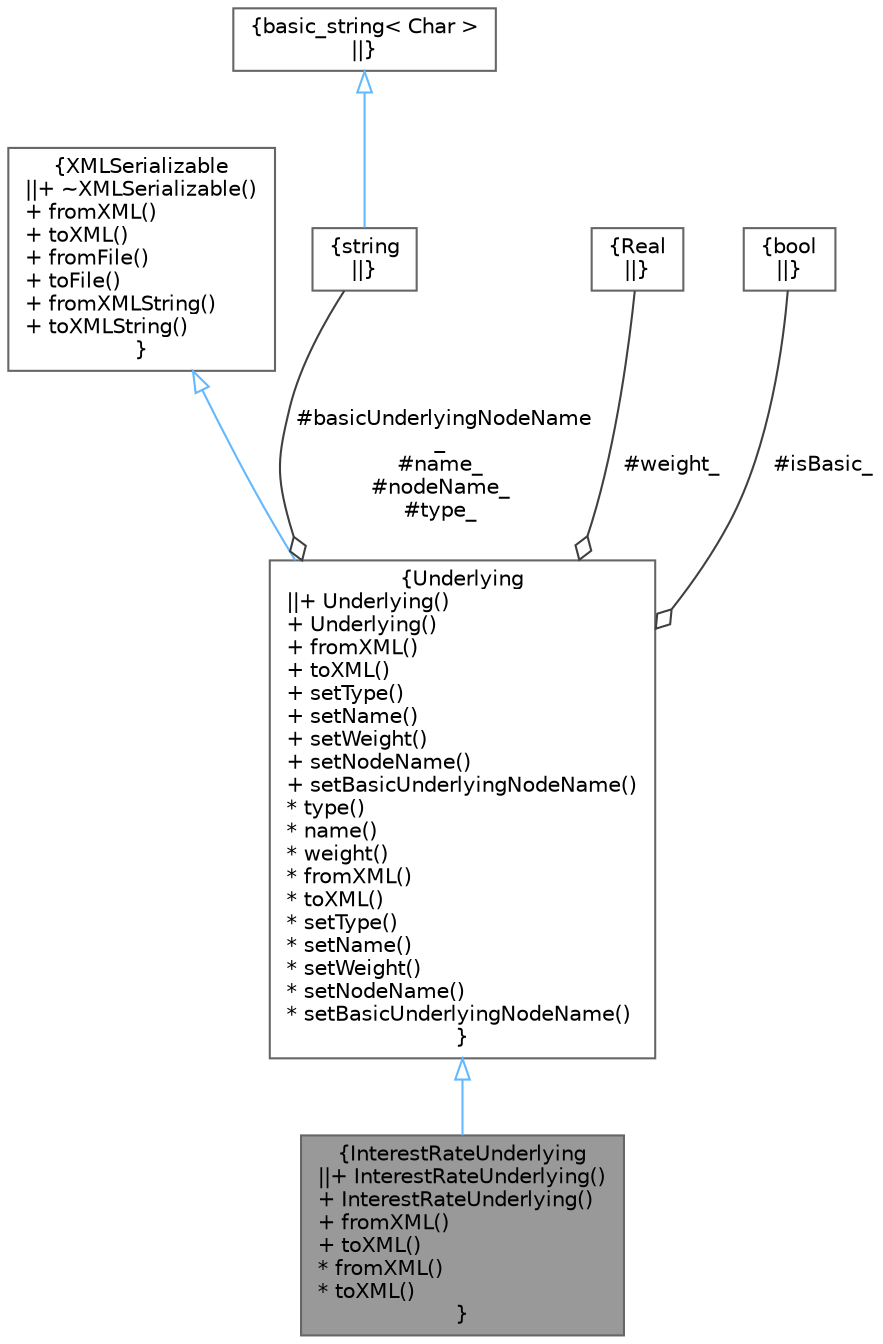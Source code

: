 digraph "InterestRateUnderlying"
{
 // INTERACTIVE_SVG=YES
 // LATEX_PDF_SIZE
  bgcolor="transparent";
  edge [fontname=Helvetica,fontsize=10,labelfontname=Helvetica,labelfontsize=10];
  node [fontname=Helvetica,fontsize=10,shape=box,height=0.2,width=0.4];
  Node1 [label="{InterestRateUnderlying\n||+ InterestRateUnderlying()\l+ InterestRateUnderlying()\l+ fromXML()\l+ toXML()\l* fromXML()\l* toXML()\l}",height=0.2,width=0.4,color="gray40", fillcolor="grey60", style="filled", fontcolor="black",tooltip=" "];
  Node2 -> Node1 [dir="back",color="steelblue1",style="solid",arrowtail="onormal"];
  Node2 [label="{Underlying\n||+ Underlying()\l+ Underlying()\l+ fromXML()\l+ toXML()\l+ setType()\l+ setName()\l+ setWeight()\l+ setNodeName()\l+ setBasicUnderlyingNodeName()\l* type()\l* name()\l* weight()\l* fromXML()\l* toXML()\l* setType()\l* setName()\l* setWeight()\l* setNodeName()\l* setBasicUnderlyingNodeName()\l}",height=0.2,width=0.4,color="gray40", fillcolor="white", style="filled",URL="$classore_1_1data_1_1_underlying.html",tooltip="Class to hold Underlyings."];
  Node3 -> Node2 [dir="back",color="steelblue1",style="solid",arrowtail="onormal"];
  Node3 [label="{XMLSerializable\n||+ ~XMLSerializable()\l+ fromXML()\l+ toXML()\l+ fromFile()\l+ toFile()\l+ fromXMLString()\l+ toXMLString()\l}",height=0.2,width=0.4,color="gray40", fillcolor="white", style="filled",URL="$classore_1_1data_1_1_x_m_l_serializable.html",tooltip="Base class for all serializable classes."];
  Node4 -> Node2 [color="grey25",style="solid",label=" #basicUnderlyingNodeName\l_\n#name_\n#nodeName_\n#type_" ,arrowhead="odiamond"];
  Node4 [label="{string\n||}",height=0.2,width=0.4,color="gray40", fillcolor="white", style="filled",tooltip=" "];
  Node5 -> Node4 [dir="back",color="steelblue1",style="solid",arrowtail="onormal"];
  Node5 [label="{basic_string\< Char \>\n||}",height=0.2,width=0.4,color="gray40", fillcolor="white", style="filled",tooltip=" "];
  Node6 -> Node2 [color="grey25",style="solid",label=" #weight_" ,arrowhead="odiamond"];
  Node6 [label="{Real\n||}",height=0.2,width=0.4,color="gray40", fillcolor="white", style="filled",tooltip=" "];
  Node7 -> Node2 [color="grey25",style="solid",label=" #isBasic_" ,arrowhead="odiamond"];
  Node7 [label="{bool\n||}",height=0.2,width=0.4,color="gray40", fillcolor="white", style="filled",URL="$classbool.html",tooltip=" "];
}

